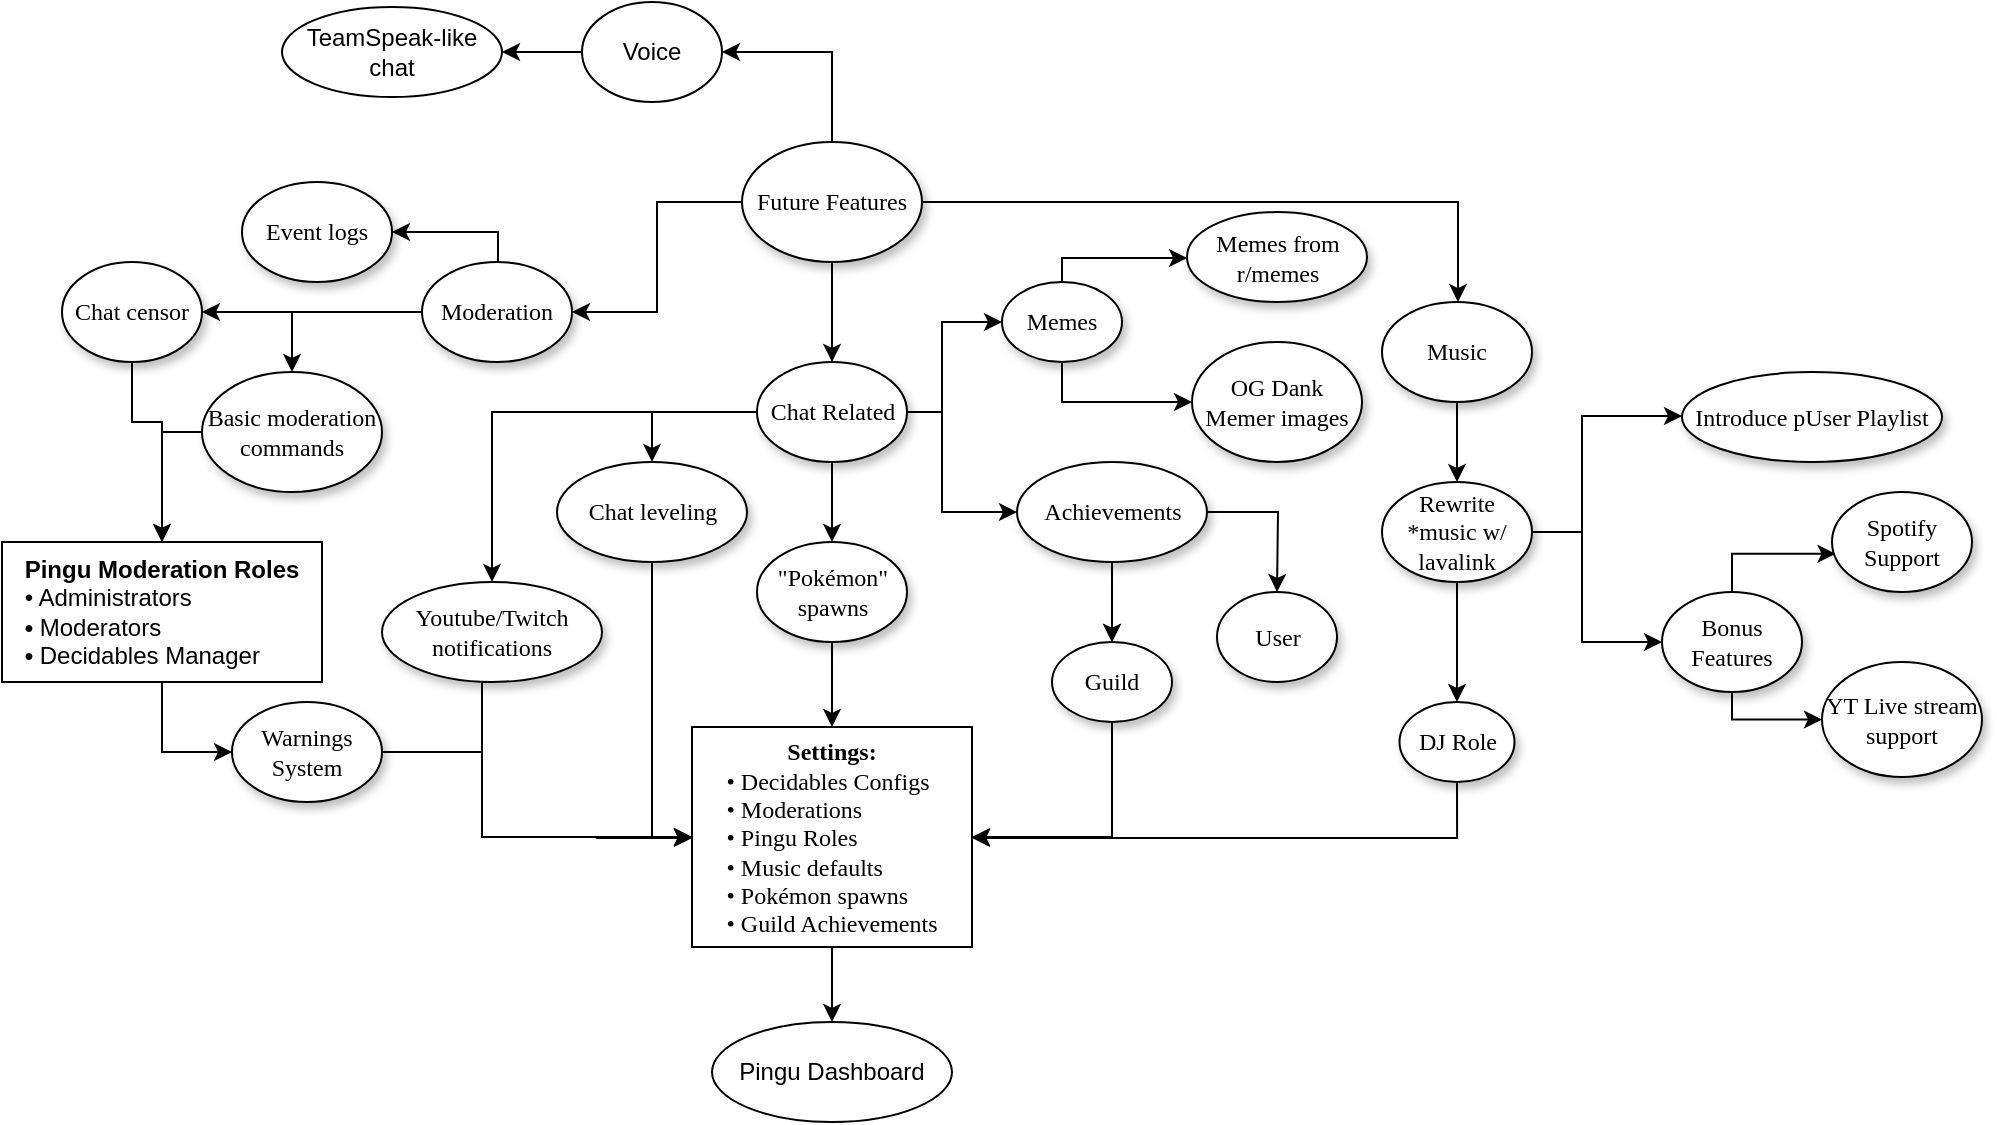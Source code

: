 <mxfile version="14.3.2" type="github">
  <diagram name="Page-1" id="42789a77-a242-8287-6e28-9cd8cfd52e62">
    <mxGraphModel dx="1185" dy="635" grid="1" gridSize="10" guides="1" tooltips="1" connect="1" arrows="1" fold="1" page="1" pageScale="1" pageWidth="1100" pageHeight="850" background="#ffffff" math="0" shadow="0">
      <root>
        <mxCell id="0" />
        <mxCell id="1" parent="0" />
        <mxCell id="b5unjpM85PukVAABPI-D-8" value="" style="edgeStyle=orthogonalEdgeStyle;rounded=0;orthogonalLoop=1;jettySize=auto;html=1;" edge="1" parent="1" source="1ea317790d2ca983-1" target="b5unjpM85PukVAABPI-D-1">
          <mxGeometry relative="1" as="geometry">
            <Array as="points">
              <mxPoint x="808" y="120" />
            </Array>
          </mxGeometry>
        </mxCell>
        <mxCell id="b5unjpM85PukVAABPI-D-9" value="" style="edgeStyle=orthogonalEdgeStyle;rounded=0;orthogonalLoop=1;jettySize=auto;html=1;" edge="1" parent="1" source="1ea317790d2ca983-1" target="1ea317790d2ca983-9">
          <mxGeometry relative="1" as="geometry" />
        </mxCell>
        <mxCell id="b5unjpM85PukVAABPI-D-93" style="edgeStyle=orthogonalEdgeStyle;rounded=0;orthogonalLoop=1;jettySize=auto;html=1;exitX=0.5;exitY=1;exitDx=0;exitDy=0;" edge="1" parent="1" source="1ea317790d2ca983-1" target="1ea317790d2ca983-2">
          <mxGeometry relative="1" as="geometry" />
        </mxCell>
        <mxCell id="b5unjpM85PukVAABPI-D-132" style="edgeStyle=orthogonalEdgeStyle;rounded=0;orthogonalLoop=1;jettySize=auto;html=1;exitX=0.5;exitY=0;exitDx=0;exitDy=0;entryX=1;entryY=0.5;entryDx=0;entryDy=0;" edge="1" parent="1" source="1ea317790d2ca983-1" target="b5unjpM85PukVAABPI-D-130">
          <mxGeometry relative="1" as="geometry" />
        </mxCell>
        <mxCell id="1ea317790d2ca983-1" value="Future Features" style="ellipse;whiteSpace=wrap;html=1;rounded=0;shadow=1;comic=0;labelBackgroundColor=none;strokeWidth=1;fontFamily=Verdana;fontSize=12;align=center;" parent="1" vertex="1">
          <mxGeometry x="450" y="90" width="90" height="60" as="geometry" />
        </mxCell>
        <mxCell id="b5unjpM85PukVAABPI-D-21" style="edgeStyle=orthogonalEdgeStyle;rounded=0;orthogonalLoop=1;jettySize=auto;html=1;" edge="1" parent="1" source="1ea317790d2ca983-2" target="b5unjpM85PukVAABPI-D-20">
          <mxGeometry relative="1" as="geometry" />
        </mxCell>
        <mxCell id="b5unjpM85PukVAABPI-D-109" style="edgeStyle=orthogonalEdgeStyle;rounded=0;orthogonalLoop=1;jettySize=auto;html=1;exitX=1;exitY=0.5;exitDx=0;exitDy=0;" edge="1" parent="1" source="1ea317790d2ca983-2" target="1ea317790d2ca983-7">
          <mxGeometry relative="1" as="geometry">
            <Array as="points">
              <mxPoint x="550" y="225" />
              <mxPoint x="550" y="275" />
            </Array>
          </mxGeometry>
        </mxCell>
        <mxCell id="b5unjpM85PukVAABPI-D-110" style="edgeStyle=orthogonalEdgeStyle;rounded=0;orthogonalLoop=1;jettySize=auto;html=1;exitX=1;exitY=0.5;exitDx=0;exitDy=0;" edge="1" parent="1" source="1ea317790d2ca983-2" target="b5unjpM85PukVAABPI-D-92">
          <mxGeometry relative="1" as="geometry">
            <Array as="points">
              <mxPoint x="550" y="225" />
              <mxPoint x="550" y="180" />
            </Array>
          </mxGeometry>
        </mxCell>
        <mxCell id="b5unjpM85PukVAABPI-D-136" style="edgeStyle=orthogonalEdgeStyle;rounded=0;orthogonalLoop=1;jettySize=auto;html=1;exitX=0;exitY=0.5;exitDx=0;exitDy=0;entryX=0.5;entryY=0;entryDx=0;entryDy=0;" edge="1" parent="1" source="1ea317790d2ca983-2" target="b5unjpM85PukVAABPI-D-14">
          <mxGeometry relative="1" as="geometry" />
        </mxCell>
        <mxCell id="b5unjpM85PukVAABPI-D-137" style="edgeStyle=orthogonalEdgeStyle;rounded=0;orthogonalLoop=1;jettySize=auto;html=1;exitX=0;exitY=0.5;exitDx=0;exitDy=0;entryX=0.5;entryY=0;entryDx=0;entryDy=0;" edge="1" parent="1" source="1ea317790d2ca983-2" target="b5unjpM85PukVAABPI-D-95">
          <mxGeometry relative="1" as="geometry" />
        </mxCell>
        <mxCell id="1ea317790d2ca983-2" value="&lt;span&gt;Chat Related&lt;/span&gt;" style="ellipse;whiteSpace=wrap;html=1;rounded=0;shadow=1;comic=0;labelBackgroundColor=none;strokeWidth=1;fontFamily=Verdana;fontSize=12;align=center;" parent="1" vertex="1">
          <mxGeometry x="457.5" y="200" width="75" height="50" as="geometry" />
        </mxCell>
        <mxCell id="1ea317790d2ca983-4" value="&lt;span&gt;Introduce pUser Playlist&lt;/span&gt;" style="ellipse;whiteSpace=wrap;html=1;rounded=0;shadow=1;comic=0;labelBackgroundColor=none;strokeWidth=1;fontFamily=Verdana;fontSize=12;align=center;" parent="1" vertex="1">
          <mxGeometry x="920" y="205" width="130" height="45" as="geometry" />
        </mxCell>
        <mxCell id="b5unjpM85PukVAABPI-D-113" style="edgeStyle=orthogonalEdgeStyle;rounded=0;orthogonalLoop=1;jettySize=auto;html=1;exitX=0.5;exitY=1;exitDx=0;exitDy=0;" edge="1" parent="1" source="1ea317790d2ca983-7" target="b5unjpM85PukVAABPI-D-37">
          <mxGeometry relative="1" as="geometry" />
        </mxCell>
        <mxCell id="b5unjpM85PukVAABPI-D-115" style="edgeStyle=orthogonalEdgeStyle;rounded=0;orthogonalLoop=1;jettySize=auto;html=1;exitX=1;exitY=0.5;exitDx=0;exitDy=0;entryX=0.5;entryY=0;entryDx=0;entryDy=0;" edge="1" parent="1" source="1ea317790d2ca983-7" target="b5unjpM85PukVAABPI-D-38">
          <mxGeometry relative="1" as="geometry">
            <Array as="points">
              <mxPoint x="718" y="275" />
              <mxPoint x="718" y="275" />
              <mxPoint x="718" y="275" />
            </Array>
          </mxGeometry>
        </mxCell>
        <mxCell id="b5unjpM85PukVAABPI-D-139" value="" style="edgeStyle=orthogonalEdgeStyle;rounded=0;orthogonalLoop=1;jettySize=auto;html=1;" edge="1" parent="1" source="1ea317790d2ca983-7" target="b5unjpM85PukVAABPI-D-37">
          <mxGeometry relative="1" as="geometry" />
        </mxCell>
        <mxCell id="1ea317790d2ca983-7" value="Achievements" style="ellipse;whiteSpace=wrap;html=1;rounded=0;shadow=1;comic=0;labelBackgroundColor=none;strokeWidth=1;fontFamily=Verdana;fontSize=12;align=center;" parent="1" vertex="1">
          <mxGeometry x="587.5" y="250" width="95" height="50" as="geometry" />
        </mxCell>
        <mxCell id="b5unjpM85PukVAABPI-D-119" style="edgeStyle=orthogonalEdgeStyle;rounded=0;orthogonalLoop=1;jettySize=auto;html=1;exitX=0;exitY=0.5;exitDx=0;exitDy=0;entryX=1;entryY=0.5;entryDx=0;entryDy=0;" edge="1" parent="1" source="1ea317790d2ca983-9" target="1ea317790d2ca983-10">
          <mxGeometry relative="1" as="geometry">
            <Array as="points">
              <mxPoint x="328" y="175" />
              <mxPoint x="328" y="135" />
            </Array>
          </mxGeometry>
        </mxCell>
        <mxCell id="b5unjpM85PukVAABPI-D-121" style="edgeStyle=orthogonalEdgeStyle;rounded=0;orthogonalLoop=1;jettySize=auto;html=1;exitX=0;exitY=0.5;exitDx=0;exitDy=0;entryX=0.5;entryY=0;entryDx=0;entryDy=0;" edge="1" parent="1" source="1ea317790d2ca983-9" target="b5unjpM85PukVAABPI-D-4">
          <mxGeometry relative="1" as="geometry" />
        </mxCell>
        <mxCell id="b5unjpM85PukVAABPI-D-122" style="edgeStyle=orthogonalEdgeStyle;rounded=0;orthogonalLoop=1;jettySize=auto;html=1;exitX=0;exitY=0.5;exitDx=0;exitDy=0;entryX=1;entryY=0.5;entryDx=0;entryDy=0;" edge="1" parent="1" source="1ea317790d2ca983-9" target="b5unjpM85PukVAABPI-D-116">
          <mxGeometry relative="1" as="geometry" />
        </mxCell>
        <mxCell id="1ea317790d2ca983-9" value="Moderation" style="ellipse;whiteSpace=wrap;html=1;rounded=0;shadow=1;comic=0;labelBackgroundColor=none;strokeWidth=1;fontFamily=Verdana;fontSize=12;align=center;" parent="1" vertex="1">
          <mxGeometry x="290" y="150" width="75" height="50" as="geometry" />
        </mxCell>
        <mxCell id="1ea317790d2ca983-10" value="&lt;span&gt;Event logs&lt;/span&gt;" style="ellipse;whiteSpace=wrap;html=1;rounded=0;shadow=1;comic=0;labelBackgroundColor=none;strokeWidth=1;fontFamily=Verdana;fontSize=12;align=center;" parent="1" vertex="1">
          <mxGeometry x="200" y="110" width="75" height="50" as="geometry" />
        </mxCell>
        <mxCell id="b5unjpM85PukVAABPI-D-45" style="edgeStyle=orthogonalEdgeStyle;rounded=0;orthogonalLoop=1;jettySize=auto;html=1;exitX=0.5;exitY=1;exitDx=0;exitDy=0;" edge="1" parent="1" source="b5unjpM85PukVAABPI-D-1" target="1ea317790d2ca983-3">
          <mxGeometry relative="1" as="geometry">
            <mxPoint x="807.5" y="322.5" as="sourcePoint" />
          </mxGeometry>
        </mxCell>
        <mxCell id="b5unjpM85PukVAABPI-D-1" value="&lt;span&gt;Music&lt;/span&gt;" style="ellipse;whiteSpace=wrap;html=1;rounded=0;shadow=1;comic=0;labelBackgroundColor=none;strokeWidth=1;fontFamily=Verdana;fontSize=12;align=center;fontStyle=0" vertex="1" parent="1">
          <mxGeometry x="770" y="170" width="75" height="50" as="geometry" />
        </mxCell>
        <mxCell id="b5unjpM85PukVAABPI-D-46" style="edgeStyle=orthogonalEdgeStyle;rounded=0;orthogonalLoop=1;jettySize=auto;html=1;" edge="1" parent="1" source="1ea317790d2ca983-3" target="1ea317790d2ca983-4">
          <mxGeometry relative="1" as="geometry">
            <Array as="points">
              <mxPoint x="870" y="285" />
              <mxPoint x="870" y="227" />
            </Array>
          </mxGeometry>
        </mxCell>
        <mxCell id="b5unjpM85PukVAABPI-D-48" style="edgeStyle=orthogonalEdgeStyle;rounded=0;orthogonalLoop=1;jettySize=auto;html=1;entryX=0.5;entryY=0;entryDx=0;entryDy=0;" edge="1" parent="1" source="1ea317790d2ca983-3" target="b5unjpM85PukVAABPI-D-47">
          <mxGeometry relative="1" as="geometry" />
        </mxCell>
        <mxCell id="b5unjpM85PukVAABPI-D-86" style="edgeStyle=orthogonalEdgeStyle;rounded=0;orthogonalLoop=1;jettySize=auto;html=1;exitX=1;exitY=0.5;exitDx=0;exitDy=0;" edge="1" parent="1" source="1ea317790d2ca983-3" target="b5unjpM85PukVAABPI-D-85">
          <mxGeometry relative="1" as="geometry">
            <Array as="points">
              <mxPoint x="870" y="285" />
              <mxPoint x="870" y="340" />
            </Array>
          </mxGeometry>
        </mxCell>
        <mxCell id="1ea317790d2ca983-3" value="&lt;span&gt;Rewrite *music w/ lavalink&lt;/span&gt;" style="ellipse;whiteSpace=wrap;html=1;rounded=0;shadow=1;comic=0;labelBackgroundColor=none;strokeWidth=1;fontFamily=Verdana;fontSize=12;align=center;" parent="1" vertex="1">
          <mxGeometry x="770" y="260" width="75" height="50" as="geometry" />
        </mxCell>
        <mxCell id="b5unjpM85PukVAABPI-D-125" style="edgeStyle=orthogonalEdgeStyle;rounded=0;orthogonalLoop=1;jettySize=auto;html=1;exitX=0;exitY=0.5;exitDx=0;exitDy=0;" edge="1" parent="1" source="b5unjpM85PukVAABPI-D-4" target="b5unjpM85PukVAABPI-D-27">
          <mxGeometry relative="1" as="geometry" />
        </mxCell>
        <mxCell id="b5unjpM85PukVAABPI-D-4" value="&lt;span&gt;Basic moderation commands&lt;/span&gt;" style="ellipse;whiteSpace=wrap;html=1;rounded=0;shadow=1;comic=0;labelBackgroundColor=none;strokeWidth=1;fontFamily=Verdana;fontSize=12;align=center;" vertex="1" parent="1">
          <mxGeometry x="180" y="205" width="90" height="60" as="geometry" />
        </mxCell>
        <mxCell id="b5unjpM85PukVAABPI-D-83" style="edgeStyle=orthogonalEdgeStyle;rounded=0;orthogonalLoop=1;jettySize=auto;html=1;exitX=0.5;exitY=1;exitDx=0;exitDy=0;" edge="1" parent="1" source="b5unjpM85PukVAABPI-D-14" target="b5unjpM85PukVAABPI-D-28">
          <mxGeometry relative="1" as="geometry">
            <Array as="points">
              <mxPoint x="377" y="438" />
              <mxPoint x="500" y="438" />
            </Array>
          </mxGeometry>
        </mxCell>
        <mxCell id="b5unjpM85PukVAABPI-D-14" value="Chat leveling" style="ellipse;whiteSpace=wrap;html=1;rounded=0;shadow=1;comic=0;labelBackgroundColor=none;strokeWidth=1;fontFamily=Verdana;fontSize=12;align=center;" vertex="1" parent="1">
          <mxGeometry x="357.5" y="250" width="95" height="50" as="geometry" />
        </mxCell>
        <mxCell id="b5unjpM85PukVAABPI-D-69" style="edgeStyle=orthogonalEdgeStyle;rounded=0;orthogonalLoop=1;jettySize=auto;html=1;" edge="1" parent="1" source="b5unjpM85PukVAABPI-D-20" target="b5unjpM85PukVAABPI-D-28">
          <mxGeometry relative="1" as="geometry" />
        </mxCell>
        <mxCell id="b5unjpM85PukVAABPI-D-20" value="&lt;span&gt;&quot;Pokémon&quot; spawns&lt;/span&gt;" style="ellipse;whiteSpace=wrap;html=1;rounded=0;shadow=1;comic=0;labelBackgroundColor=none;strokeWidth=1;fontFamily=Verdana;fontSize=12;align=center;" vertex="1" parent="1">
          <mxGeometry x="457.5" y="290" width="75" height="50" as="geometry" />
        </mxCell>
        <mxCell id="b5unjpM85PukVAABPI-D-126" style="edgeStyle=orthogonalEdgeStyle;rounded=0;orthogonalLoop=1;jettySize=auto;html=1;exitX=0.5;exitY=1;exitDx=0;exitDy=0;entryX=0;entryY=0.5;entryDx=0;entryDy=0;" edge="1" parent="1" source="b5unjpM85PukVAABPI-D-27" target="b5unjpM85PukVAABPI-D-123">
          <mxGeometry relative="1" as="geometry">
            <Array as="points">
              <mxPoint x="160" y="395" />
            </Array>
          </mxGeometry>
        </mxCell>
        <mxCell id="b5unjpM85PukVAABPI-D-27" value="&lt;span&gt;Pingu Moderation Roles&lt;br&gt;&lt;div style=&quot;text-align: left&quot;&gt;&lt;span style=&quot;font-weight: 400&quot;&gt;• Administrators&lt;/span&gt;&lt;/div&gt;&lt;/span&gt;&lt;span style=&quot;font-weight: 400&quot;&gt;&lt;div style=&quot;text-align: left&quot;&gt;&lt;span style=&quot;font-weight: bold&quot;&gt;• &lt;/span&gt;&lt;span&gt;Moderators&lt;/span&gt;&lt;/div&gt;&lt;/span&gt;&lt;span style=&quot;font-weight: normal&quot;&gt;&lt;div style=&quot;text-align: left&quot;&gt;&lt;span style=&quot;font-weight: bold&quot;&gt;• &lt;/span&gt;&lt;span&gt;Decidables Manager&lt;/span&gt;&lt;/div&gt;&lt;/span&gt;&lt;span style=&quot;color: rgba(0 , 0 , 0 , 0) ; font-family: monospace ; font-size: 0px&quot;&gt;• Oug%3CmxGraphModel%3E%3Croot%3E%3CmxCell%20id%3D%220%22%2F%3E%3CmxCell%20id%3D%221%22%20parent%3D%220%22%2F%3E%3CmxCell%20id%3D%222%22%20value%3D%22%26lt%3Bspan%26gt%3BMusic%26lt%3B%2Fspan%26gt%3B%22%20style%3D%22ellipse%3BwhiteSpace%3Dwrap%3Bhtml%3D1%3Brounded%3D0%3Bshadow%3D1%3Bcomic%3D0%3BlabelBackgroundColor%3Dnone%3BstrokeWidth%3D1%3BfontFamily%3DVerdana%3BfontSize%3D12%3Balign%3Dcenter%3B%22%20vertex%3D%221%22%20parent%3D%221%22%3E%3CmxGeometry%20x%3D%22615%22%20y%3D%2285%22%20width%3D%2275%22%20height%3D%2250%22%20as%3D%22geometry%22%2F%3E%3C%2FmxCell%3E%3C%2Froot%3E%3C%2FmxGraphModel%3EeeeeeeeBeeetererereyree&lt;/span&gt;" style="whiteSpace=wrap;html=1;align=center;fontStyle=1;verticalAlign=top;" vertex="1" parent="1">
          <mxGeometry x="80" y="290" width="160" height="70" as="geometry" />
        </mxCell>
        <mxCell id="b5unjpM85PukVAABPI-D-135" style="edgeStyle=orthogonalEdgeStyle;rounded=0;orthogonalLoop=1;jettySize=auto;html=1;exitX=0.5;exitY=1;exitDx=0;exitDy=0;entryX=0.5;entryY=0;entryDx=0;entryDy=0;" edge="1" parent="1" source="b5unjpM85PukVAABPI-D-28" target="b5unjpM85PukVAABPI-D-134">
          <mxGeometry relative="1" as="geometry" />
        </mxCell>
        <mxCell id="b5unjpM85PukVAABPI-D-28" value="&lt;b&gt;&lt;span style=&quot;font-family: &amp;#34;verdana&amp;#34;&quot;&gt;Settings:&lt;/span&gt;&lt;br style=&quot;font-family: &amp;#34;verdana&amp;#34;&quot;&gt;&lt;div style=&quot;text-align: left&quot;&gt;&lt;span style=&quot;font-family: &amp;#34;verdana&amp;#34; ; font-weight: normal&quot;&gt;• Decidables Configs&lt;/span&gt;&lt;/div&gt;&lt;/b&gt;&lt;span style=&quot;font-family: &amp;#34;verdana&amp;#34;&quot;&gt;&lt;div style=&quot;text-align: left&quot;&gt;&lt;span&gt;• Moderations&lt;/span&gt;&lt;/div&gt;&lt;div style=&quot;text-align: left&quot;&gt;&lt;span&gt;• Pingu Roles&lt;/span&gt;&lt;/div&gt;&lt;/span&gt;&lt;span style=&quot;font-family: &amp;#34;verdana&amp;#34;&quot;&gt;&lt;div style=&quot;text-align: left&quot;&gt;&lt;span&gt;• Music defaults&lt;/span&gt;&lt;/div&gt;&lt;/span&gt;&lt;div style=&quot;text-align: left ; font-family: &amp;#34;verdana&amp;#34;&quot;&gt;• Pokémon spawns&lt;/div&gt;&lt;div style=&quot;text-align: left ; font-family: &amp;#34;verdana&amp;#34;&quot;&gt;• Guild Achievements&lt;/div&gt;" style="whiteSpace=wrap;html=1;strokeColor=#000000;align=center;" vertex="1" parent="1">
          <mxGeometry x="425" y="382.5" width="140" height="110" as="geometry" />
        </mxCell>
        <mxCell id="b5unjpM85PukVAABPI-D-38" value="User" style="ellipse;whiteSpace=wrap;html=1;rounded=0;shadow=1;comic=0;labelBackgroundColor=none;strokeWidth=1;fontFamily=Verdana;fontSize=12;align=center;" vertex="1" parent="1">
          <mxGeometry x="687.5" y="315" width="60" height="45" as="geometry" />
        </mxCell>
        <mxCell id="b5unjpM85PukVAABPI-D-78" style="edgeStyle=orthogonalEdgeStyle;rounded=0;orthogonalLoop=1;jettySize=auto;html=1;" edge="1" parent="1" source="b5unjpM85PukVAABPI-D-47" target="b5unjpM85PukVAABPI-D-28">
          <mxGeometry relative="1" as="geometry">
            <Array as="points">
              <mxPoint x="808" y="438" />
            </Array>
          </mxGeometry>
        </mxCell>
        <mxCell id="b5unjpM85PukVAABPI-D-47" value="DJ Role" style="ellipse;whiteSpace=wrap;html=1;rounded=0;shadow=1;comic=0;labelBackgroundColor=none;strokeWidth=1;fontFamily=Verdana;fontSize=12;align=center;" vertex="1" parent="1">
          <mxGeometry x="778.75" y="370" width="57.5" height="40" as="geometry" />
        </mxCell>
        <mxCell id="b5unjpM85PukVAABPI-D-114" style="edgeStyle=orthogonalEdgeStyle;rounded=0;orthogonalLoop=1;jettySize=auto;html=1;exitX=0.5;exitY=1;exitDx=0;exitDy=0;entryX=1;entryY=0.5;entryDx=0;entryDy=0;" edge="1" parent="1" source="b5unjpM85PukVAABPI-D-37" target="b5unjpM85PukVAABPI-D-28">
          <mxGeometry relative="1" as="geometry" />
        </mxCell>
        <mxCell id="b5unjpM85PukVAABPI-D-37" value="Guild" style="ellipse;whiteSpace=wrap;html=1;rounded=0;shadow=1;comic=0;labelBackgroundColor=none;strokeWidth=1;fontFamily=Verdana;fontSize=12;align=center;" vertex="1" parent="1">
          <mxGeometry x="605" y="340" width="60" height="40" as="geometry" />
        </mxCell>
        <mxCell id="b5unjpM85PukVAABPI-D-89" style="edgeStyle=orthogonalEdgeStyle;rounded=0;orthogonalLoop=1;jettySize=auto;html=1;exitX=0.5;exitY=1;exitDx=0;exitDy=0;entryX=0;entryY=0.5;entryDx=0;entryDy=0;" edge="1" parent="1" source="b5unjpM85PukVAABPI-D-85" target="b5unjpM85PukVAABPI-D-88">
          <mxGeometry relative="1" as="geometry">
            <mxPoint x="950" y="435" as="targetPoint" />
            <Array as="points">
              <mxPoint x="945" y="379" />
            </Array>
          </mxGeometry>
        </mxCell>
        <mxCell id="b5unjpM85PukVAABPI-D-90" style="edgeStyle=orthogonalEdgeStyle;rounded=0;orthogonalLoop=1;jettySize=auto;html=1;exitX=0.5;exitY=0;exitDx=0;exitDy=0;entryX=0.025;entryY=0.618;entryDx=0;entryDy=0;entryPerimeter=0;" edge="1" parent="1" source="b5unjpM85PukVAABPI-D-85" target="b5unjpM85PukVAABPI-D-87">
          <mxGeometry relative="1" as="geometry">
            <Array as="points">
              <mxPoint x="945" y="296" />
            </Array>
          </mxGeometry>
        </mxCell>
        <mxCell id="b5unjpM85PukVAABPI-D-85" value="Bonus Features" style="ellipse;whiteSpace=wrap;html=1;rounded=0;shadow=1;comic=0;labelBackgroundColor=none;strokeWidth=1;fontFamily=Verdana;fontSize=12;align=center;" vertex="1" parent="1">
          <mxGeometry x="910" y="315" width="70" height="50" as="geometry" />
        </mxCell>
        <mxCell id="b5unjpM85PukVAABPI-D-87" value="Spotify Support" style="ellipse;whiteSpace=wrap;html=1;rounded=0;shadow=1;comic=0;labelBackgroundColor=none;strokeWidth=1;fontFamily=Verdana;fontSize=12;align=center;" vertex="1" parent="1">
          <mxGeometry x="995" y="265" width="70" height="50" as="geometry" />
        </mxCell>
        <mxCell id="b5unjpM85PukVAABPI-D-88" value="YT Live stream support" style="ellipse;whiteSpace=wrap;html=1;rounded=0;shadow=1;comic=0;labelBackgroundColor=none;strokeWidth=1;fontFamily=Verdana;fontSize=12;align=center;" vertex="1" parent="1">
          <mxGeometry x="990" y="350" width="80" height="57.5" as="geometry" />
        </mxCell>
        <mxCell id="b5unjpM85PukVAABPI-D-111" style="edgeStyle=orthogonalEdgeStyle;rounded=0;orthogonalLoop=1;jettySize=auto;html=1;exitX=0.5;exitY=0;exitDx=0;exitDy=0;" edge="1" parent="1" source="b5unjpM85PukVAABPI-D-92" target="b5unjpM85PukVAABPI-D-103">
          <mxGeometry relative="1" as="geometry">
            <Array as="points">
              <mxPoint x="610" y="148" />
            </Array>
          </mxGeometry>
        </mxCell>
        <mxCell id="b5unjpM85PukVAABPI-D-112" style="edgeStyle=orthogonalEdgeStyle;rounded=0;orthogonalLoop=1;jettySize=auto;html=1;exitX=0.5;exitY=1;exitDx=0;exitDy=0;" edge="1" parent="1" source="b5unjpM85PukVAABPI-D-92" target="b5unjpM85PukVAABPI-D-105">
          <mxGeometry relative="1" as="geometry" />
        </mxCell>
        <mxCell id="b5unjpM85PukVAABPI-D-92" value="Memes" style="ellipse;whiteSpace=wrap;html=1;rounded=0;shadow=1;comic=0;labelBackgroundColor=none;strokeWidth=1;fontFamily=Verdana;fontSize=12;align=center;" vertex="1" parent="1">
          <mxGeometry x="580" y="160" width="60" height="40" as="geometry" />
        </mxCell>
        <mxCell id="b5unjpM85PukVAABPI-D-98" style="edgeStyle=orthogonalEdgeStyle;rounded=0;orthogonalLoop=1;jettySize=auto;html=1;exitX=0.5;exitY=1;exitDx=0;exitDy=0;entryX=0;entryY=0.5;entryDx=0;entryDy=0;" edge="1" parent="1" source="b5unjpM85PukVAABPI-D-95" target="b5unjpM85PukVAABPI-D-28">
          <mxGeometry relative="1" as="geometry">
            <Array as="points">
              <mxPoint x="320" y="360" />
              <mxPoint x="320" y="438" />
            </Array>
          </mxGeometry>
        </mxCell>
        <mxCell id="b5unjpM85PukVAABPI-D-95" value="Youtube/Twitch notifications" style="ellipse;whiteSpace=wrap;html=1;rounded=0;shadow=1;comic=0;labelBackgroundColor=none;strokeWidth=1;fontFamily=Verdana;fontSize=12;align=center;" vertex="1" parent="1">
          <mxGeometry x="270" y="310" width="110" height="50" as="geometry" />
        </mxCell>
        <mxCell id="b5unjpM85PukVAABPI-D-103" value="Memes from r/memes" style="ellipse;whiteSpace=wrap;html=1;rounded=0;shadow=1;comic=0;labelBackgroundColor=none;strokeWidth=1;fontFamily=Verdana;fontSize=12;align=center;" vertex="1" parent="1">
          <mxGeometry x="672.5" y="125" width="90" height="45" as="geometry" />
        </mxCell>
        <mxCell id="b5unjpM85PukVAABPI-D-105" value="OG Dank Memer images" style="ellipse;whiteSpace=wrap;html=1;rounded=0;shadow=1;comic=0;labelBackgroundColor=none;strokeWidth=1;fontFamily=Verdana;fontSize=12;align=center;" vertex="1" parent="1">
          <mxGeometry x="675" y="190" width="85" height="60" as="geometry" />
        </mxCell>
        <mxCell id="b5unjpM85PukVAABPI-D-140" style="edgeStyle=orthogonalEdgeStyle;rounded=0;orthogonalLoop=1;jettySize=auto;html=1;exitX=0.5;exitY=1;exitDx=0;exitDy=0;entryX=0.5;entryY=0;entryDx=0;entryDy=0;" edge="1" parent="1" source="b5unjpM85PukVAABPI-D-116" target="b5unjpM85PukVAABPI-D-27">
          <mxGeometry relative="1" as="geometry">
            <Array as="points">
              <mxPoint x="145" y="230" />
              <mxPoint x="160" y="230" />
            </Array>
          </mxGeometry>
        </mxCell>
        <mxCell id="b5unjpM85PukVAABPI-D-116" value="&lt;span&gt;Chat censor&lt;/span&gt;" style="ellipse;whiteSpace=wrap;html=1;rounded=0;shadow=1;comic=0;labelBackgroundColor=none;strokeWidth=1;fontFamily=Verdana;fontSize=12;align=center;" vertex="1" parent="1">
          <mxGeometry x="110" y="150" width="70" height="50" as="geometry" />
        </mxCell>
        <mxCell id="b5unjpM85PukVAABPI-D-138" style="edgeStyle=orthogonalEdgeStyle;rounded=0;orthogonalLoop=1;jettySize=auto;html=1;exitX=1;exitY=0.5;exitDx=0;exitDy=0;entryX=0;entryY=0.5;entryDx=0;entryDy=0;" edge="1" parent="1" source="b5unjpM85PukVAABPI-D-123" target="b5unjpM85PukVAABPI-D-28">
          <mxGeometry relative="1" as="geometry">
            <Array as="points">
              <mxPoint x="320" y="395" />
              <mxPoint x="320" y="438" />
            </Array>
          </mxGeometry>
        </mxCell>
        <mxCell id="b5unjpM85PukVAABPI-D-123" value="&lt;span&gt;Warnings System&lt;/span&gt;" style="ellipse;whiteSpace=wrap;html=1;rounded=0;shadow=1;comic=0;labelBackgroundColor=none;strokeWidth=1;fontFamily=Verdana;fontSize=12;align=center;" vertex="1" parent="1">
          <mxGeometry x="195" y="370" width="75" height="50" as="geometry" />
        </mxCell>
        <mxCell id="b5unjpM85PukVAABPI-D-133" style="edgeStyle=orthogonalEdgeStyle;rounded=0;orthogonalLoop=1;jettySize=auto;html=1;exitX=0;exitY=0.5;exitDx=0;exitDy=0;entryX=1;entryY=0.5;entryDx=0;entryDy=0;" edge="1" parent="1" source="b5unjpM85PukVAABPI-D-130" target="b5unjpM85PukVAABPI-D-131">
          <mxGeometry relative="1" as="geometry" />
        </mxCell>
        <mxCell id="b5unjpM85PukVAABPI-D-130" value="Voice" style="ellipse;whiteSpace=wrap;html=1;strokeColor=#000000;align=center;" vertex="1" parent="1">
          <mxGeometry x="370" y="20" width="70" height="50" as="geometry" />
        </mxCell>
        <mxCell id="b5unjpM85PukVAABPI-D-131" value="TeamSpeak-like chat" style="ellipse;whiteSpace=wrap;html=1;strokeColor=#000000;align=center;" vertex="1" parent="1">
          <mxGeometry x="220" y="22.5" width="110" height="45" as="geometry" />
        </mxCell>
        <mxCell id="b5unjpM85PukVAABPI-D-134" value="Pingu Dashboard" style="ellipse;whiteSpace=wrap;html=1;strokeColor=#000000;align=center;" vertex="1" parent="1">
          <mxGeometry x="435" y="530" width="120" height="50" as="geometry" />
        </mxCell>
      </root>
    </mxGraphModel>
  </diagram>
</mxfile>
